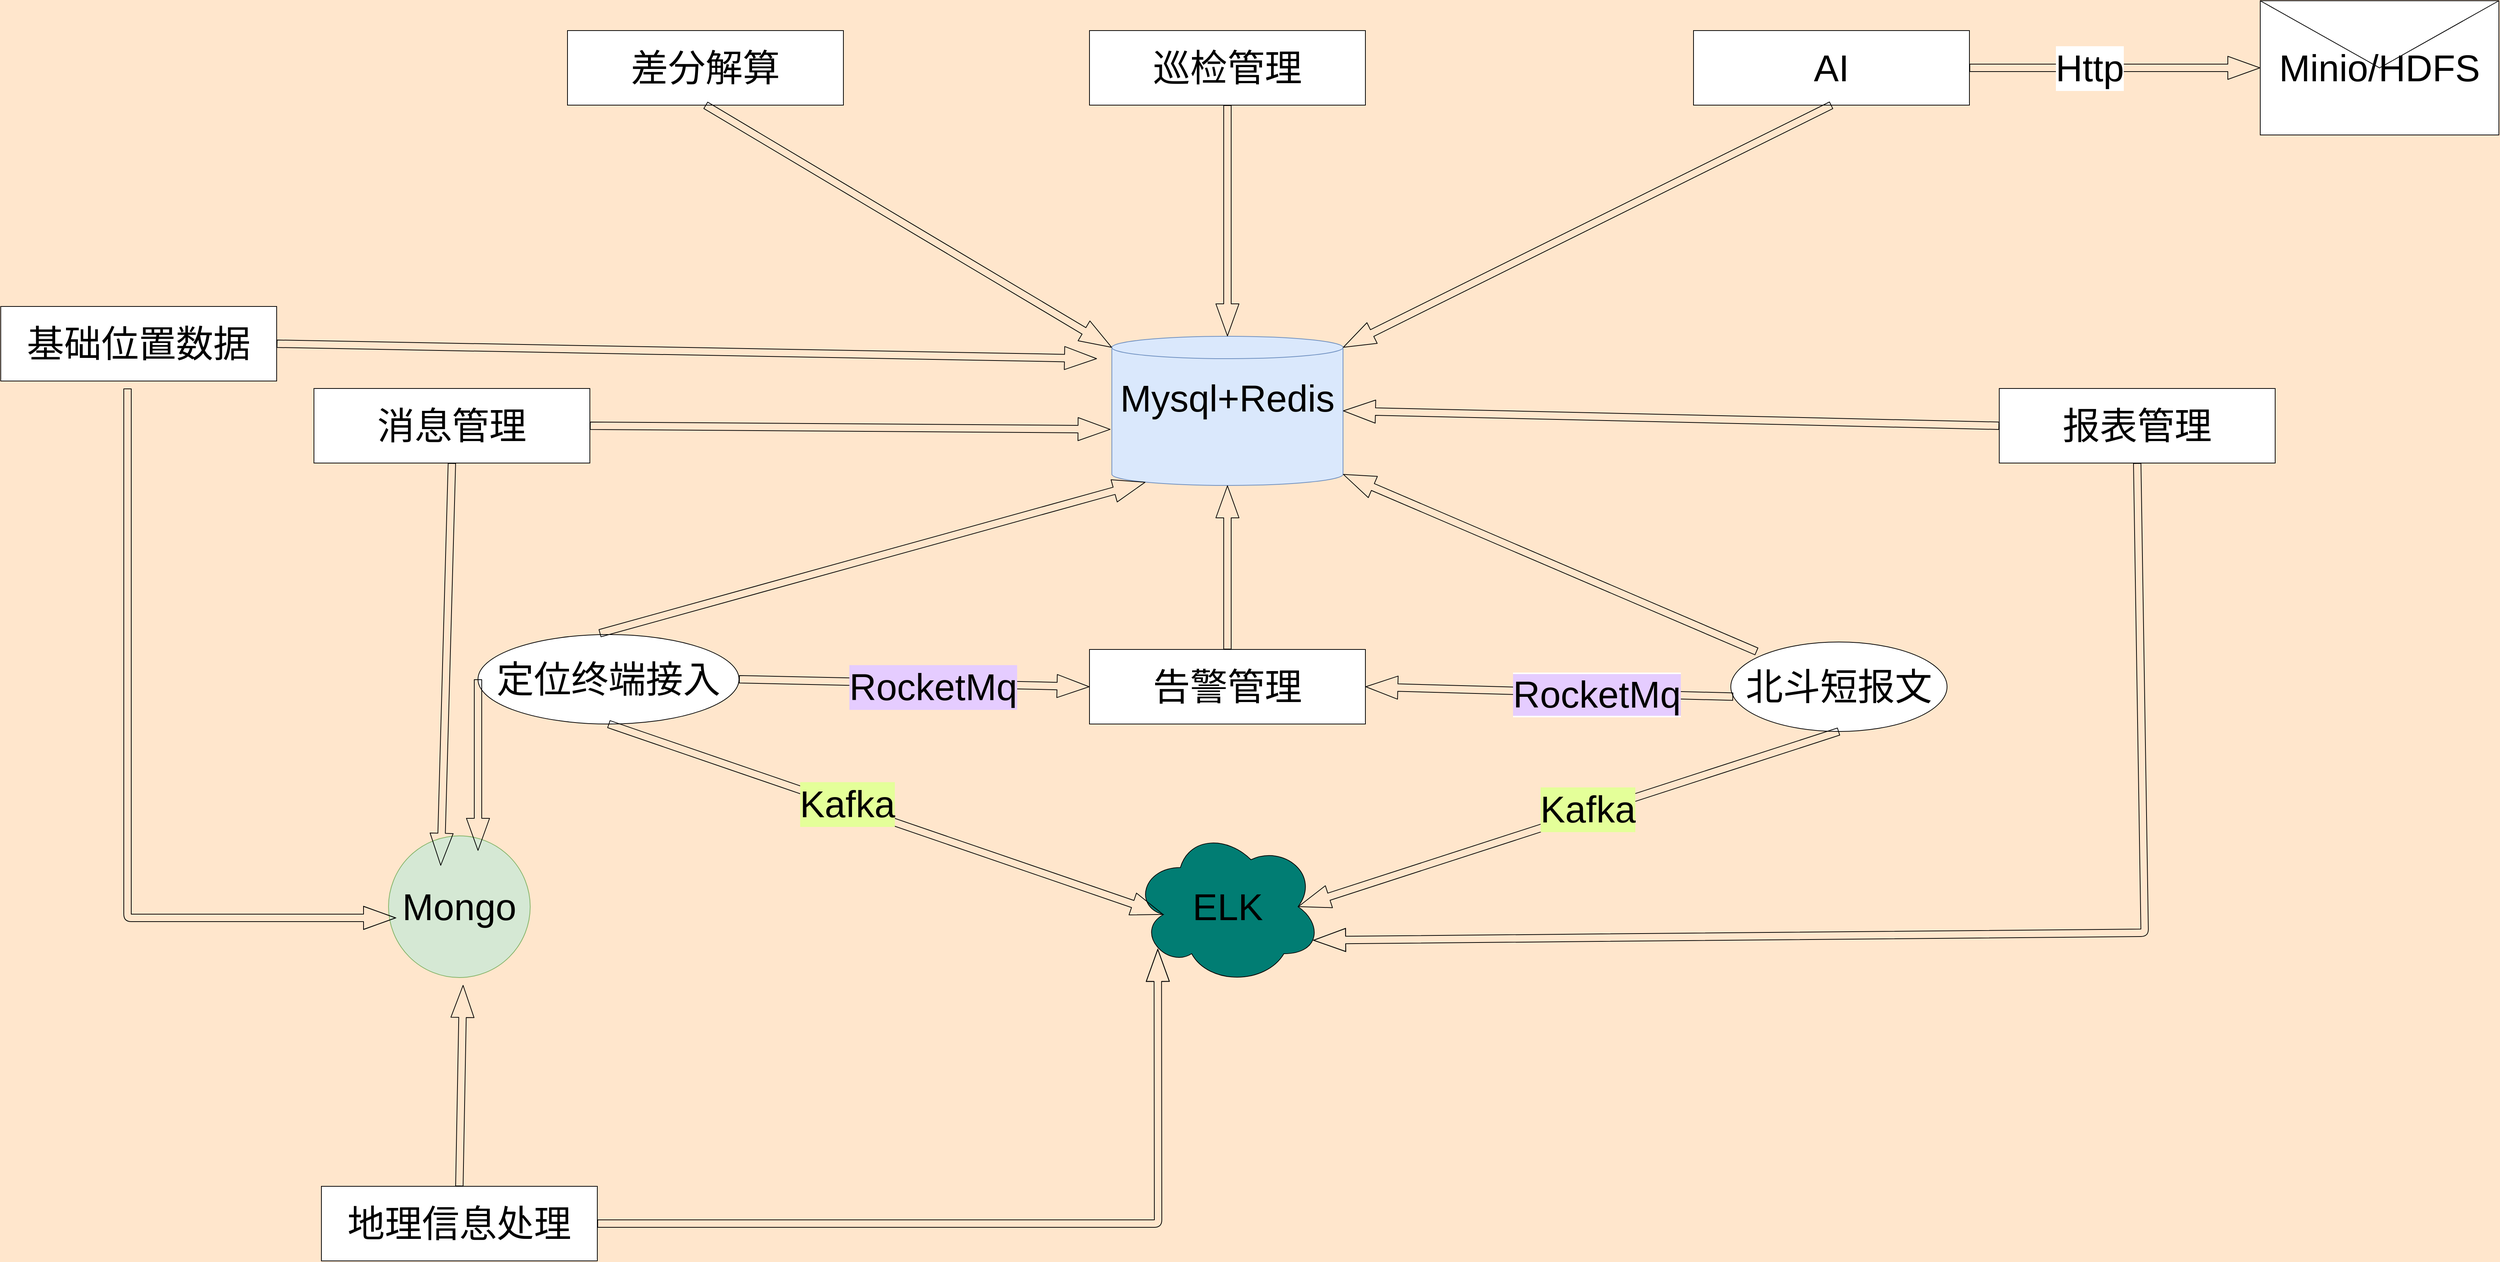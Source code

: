 <mxfile version="15.3.3" type="github">
  <diagram name="Page-1" id="74b105a0-9070-1c63-61bc-23e55f88626e">
    <mxGraphModel dx="2486" dy="1611" grid="1" gridSize="10" guides="1" tooltips="1" connect="1" arrows="1" fold="1" page="1" pageScale="1.5" pageWidth="1169" pageHeight="826" background="#FFE6CC" math="0" shadow="0">
      <root>
        <object label="" id="0">
          <mxCell style=";html=1;" />
        </object>
        <mxCell id="1" style=";html=1;" parent="0" />
        <mxCell id="-odrb-ukide1JnQ3F3Fc-18" value="Mongo" style="ellipse;whiteSpace=wrap;html=1;aspect=fixed;hachureGap=4;pointerEvents=0;fontSize=50;fillColor=#d5e8d4;strokeColor=#82b366;" parent="1" vertex="1">
          <mxGeometry x="520" y="1120" width="190" height="190" as="geometry" />
        </mxCell>
        <mxCell id="-odrb-ukide1JnQ3F3Fc-19" value="&lt;div&gt;Mysql+Redis&lt;/div&gt;&lt;div&gt;&lt;br&gt;&lt;/div&gt;" style="shape=cylinder3;whiteSpace=wrap;html=1;boundedLbl=1;backgroundOutline=1;size=15;hachureGap=4;pointerEvents=0;fontSize=50;fillColor=#dae8fc;strokeColor=#6c8ebf;" parent="1" vertex="1">
          <mxGeometry x="1490" y="450" width="310" height="200" as="geometry" />
        </mxCell>
        <mxCell id="-odrb-ukide1JnQ3F3Fc-20" value="ELK" style="ellipse;shape=cloud;whiteSpace=wrap;html=1;hachureGap=4;pointerEvents=0;fontSize=50;fillColor=#017D73;" parent="1" vertex="1">
          <mxGeometry x="1518.75" y="1110" width="252.5" height="210" as="geometry" />
        </mxCell>
        <mxCell id="-odrb-ukide1JnQ3F3Fc-21" value="北斗短报文" style="ellipse;whiteSpace=wrap;html=1;hachureGap=4;pointerEvents=0;fontSize=50;" parent="1" vertex="1">
          <mxGeometry x="2320" y="860" width="290" height="120" as="geometry" />
        </mxCell>
        <mxCell id="-odrb-ukide1JnQ3F3Fc-23" value="定位终端接入" style="ellipse;whiteSpace=wrap;html=1;hachureGap=4;pointerEvents=0;fontSize=50;" parent="1" vertex="1">
          <mxGeometry x="640" y="850" width="350" height="120" as="geometry" />
        </mxCell>
        <mxCell id="-odrb-ukide1JnQ3F3Fc-24" value="基础位置数据" style="rounded=0;whiteSpace=wrap;html=1;hachureGap=4;pointerEvents=0;fontSize=50;" parent="1" vertex="1">
          <mxGeometry y="410" width="370" height="100" as="geometry" />
        </mxCell>
        <mxCell id="-odrb-ukide1JnQ3F3Fc-25" value="地理信息处理" style="rounded=0;whiteSpace=wrap;html=1;hachureGap=4;pointerEvents=0;fontSize=50;" parent="1" vertex="1">
          <mxGeometry x="430" y="1590" width="370" height="100" as="geometry" />
        </mxCell>
        <mxCell id="-odrb-ukide1JnQ3F3Fc-26" value="AI" style="rounded=0;whiteSpace=wrap;html=1;hachureGap=4;pointerEvents=0;fontSize=50;" parent="1" vertex="1">
          <mxGeometry x="2270" y="40" width="370" height="100" as="geometry" />
        </mxCell>
        <mxCell id="ung2XODRLptMY6OBBrYz-2" value="Minio/HDFS" style="shape=message;html=1;whiteSpace=wrap;html=1;outlineConnect=0;hachureGap=4;pointerEvents=0;fontSize=50;" parent="1" vertex="1">
          <mxGeometry x="3030" width="320" height="180" as="geometry" />
        </mxCell>
        <mxCell id="ung2XODRLptMY6OBBrYz-11" value="" style="shape=flexArrow;endArrow=classic;html=1;fontSize=50;startSize=14;endSize=14;sourcePerimeterSpacing=8;targetPerimeterSpacing=8;entryX=0.16;entryY=0.55;entryDx=0;entryDy=0;entryPerimeter=0;exitX=0.5;exitY=1;exitDx=0;exitDy=0;" parent="1" source="-odrb-ukide1JnQ3F3Fc-23" target="-odrb-ukide1JnQ3F3Fc-20" edge="1">
          <mxGeometry width="50" height="50" relative="1" as="geometry">
            <mxPoint x="1090" y="1060" as="sourcePoint" />
            <mxPoint x="520" y="1430" as="targetPoint" />
          </mxGeometry>
        </mxCell>
        <mxCell id="ung2XODRLptMY6OBBrYz-13" value="Kafka" style="edgeLabel;html=1;align=center;verticalAlign=middle;resizable=0;points=[];fontSize=50;labelBackgroundColor=#E4FF99;" parent="ung2XODRLptMY6OBBrYz-11" vertex="1" connectable="0">
          <mxGeometry x="-0.145" y="3" relative="1" as="geometry">
            <mxPoint x="1" as="offset" />
          </mxGeometry>
        </mxCell>
        <mxCell id="ung2XODRLptMY6OBBrYz-15" value="" style="shape=flexArrow;endArrow=classic;html=1;fontSize=50;startSize=14;endSize=14;sourcePerimeterSpacing=8;targetPerimeterSpacing=8;exitX=1;exitY=0.5;exitDx=0;exitDy=0;entryX=0;entryY=0.5;entryDx=0;entryDy=0;" parent="1" source="-odrb-ukide1JnQ3F3Fc-26" target="ung2XODRLptMY6OBBrYz-2" edge="1">
          <mxGeometry width="50" height="50" relative="1" as="geometry">
            <mxPoint x="3040" y="470" as="sourcePoint" />
            <mxPoint x="3090" y="420" as="targetPoint" />
          </mxGeometry>
        </mxCell>
        <mxCell id="ung2XODRLptMY6OBBrYz-51" value="&lt;div&gt;Http&lt;/div&gt;" style="edgeLabel;html=1;align=center;verticalAlign=middle;resizable=0;points=[];fontSize=50;" parent="ung2XODRLptMY6OBBrYz-15" vertex="1" connectable="0">
          <mxGeometry x="-0.182" relative="1" as="geometry">
            <mxPoint x="1" as="offset" />
          </mxGeometry>
        </mxCell>
        <mxCell id="ung2XODRLptMY6OBBrYz-17" value="" style="shape=flexArrow;endArrow=classic;html=1;fontSize=50;startSize=14;endSize=14;sourcePerimeterSpacing=8;targetPerimeterSpacing=8;entryX=0.13;entryY=0.77;entryDx=0;entryDy=0;entryPerimeter=0;exitX=1;exitY=0.5;exitDx=0;exitDy=0;" parent="1" source="-odrb-ukide1JnQ3F3Fc-25" target="-odrb-ukide1JnQ3F3Fc-20" edge="1">
          <mxGeometry width="50" height="50" relative="1" as="geometry">
            <mxPoint x="870" y="1650" as="sourcePoint" />
            <mxPoint x="1780" y="450" as="targetPoint" />
            <Array as="points">
              <mxPoint x="1552" y="1640" />
            </Array>
          </mxGeometry>
        </mxCell>
        <mxCell id="ung2XODRLptMY6OBBrYz-18" value="" style="shape=flexArrow;endArrow=classic;html=1;fontSize=50;startSize=14;endSize=14;sourcePerimeterSpacing=8;targetPerimeterSpacing=8;exitX=0.466;exitY=-0.014;exitDx=0;exitDy=0;exitPerimeter=0;entryX=0.145;entryY=1;entryDx=0;entryDy=-4.35;entryPerimeter=0;" parent="1" source="-odrb-ukide1JnQ3F3Fc-23" target="-odrb-ukide1JnQ3F3Fc-19" edge="1">
          <mxGeometry width="50" height="50" relative="1" as="geometry">
            <mxPoint x="1630" y="670" as="sourcePoint" />
            <mxPoint x="1560" y="740" as="targetPoint" />
          </mxGeometry>
        </mxCell>
        <mxCell id="ung2XODRLptMY6OBBrYz-19" value="" style="shape=flexArrow;endArrow=classic;html=1;fontSize=50;startSize=14;endSize=14;sourcePerimeterSpacing=8;targetPerimeterSpacing=8;entryX=1;entryY=1;entryDx=0;entryDy=-15;entryPerimeter=0;" parent="1" source="-odrb-ukide1JnQ3F3Fc-21" target="-odrb-ukide1JnQ3F3Fc-19" edge="1">
          <mxGeometry width="50" height="50" relative="1" as="geometry">
            <mxPoint x="1085.14" y="928.32" as="sourcePoint" />
            <mxPoint x="1575" y="660" as="targetPoint" />
          </mxGeometry>
        </mxCell>
        <mxCell id="ung2XODRLptMY6OBBrYz-20" value="" style="shape=flexArrow;endArrow=classic;html=1;fontSize=50;startSize=14;endSize=14;sourcePerimeterSpacing=8;targetPerimeterSpacing=8;exitX=1;exitY=0.5;exitDx=0;exitDy=0;entryX=-0.006;entryY=0.624;entryDx=0;entryDy=0;entryPerimeter=0;" parent="1" source="ung2XODRLptMY6OBBrYz-28" target="-odrb-ukide1JnQ3F3Fc-19" edge="1">
          <mxGeometry width="50" height="50" relative="1" as="geometry">
            <mxPoint x="1630" y="630" as="sourcePoint" />
            <mxPoint x="1680" y="580" as="targetPoint" />
          </mxGeometry>
        </mxCell>
        <mxCell id="ung2XODRLptMY6OBBrYz-25" value="告警管理" style="rounded=0;whiteSpace=wrap;html=1;hachureGap=4;pointerEvents=0;fontSize=50;" parent="1" vertex="1">
          <mxGeometry x="1460" y="870" width="370" height="100" as="geometry" />
        </mxCell>
        <mxCell id="ung2XODRLptMY6OBBrYz-26" value="巡检管理" style="rounded=0;whiteSpace=wrap;html=1;hachureGap=4;pointerEvents=0;fontSize=50;" parent="1" vertex="1">
          <mxGeometry x="1460" y="40" width="370" height="100" as="geometry" />
        </mxCell>
        <mxCell id="ung2XODRLptMY6OBBrYz-27" value="报表管理" style="rounded=0;whiteSpace=wrap;html=1;hachureGap=4;pointerEvents=0;fontSize=50;" parent="1" vertex="1">
          <mxGeometry x="2680" y="520" width="370" height="100" as="geometry" />
        </mxCell>
        <mxCell id="ung2XODRLptMY6OBBrYz-28" value="消息管理" style="rounded=0;whiteSpace=wrap;html=1;hachureGap=4;pointerEvents=0;fontSize=50;" parent="1" vertex="1">
          <mxGeometry x="420" y="520" width="370" height="100" as="geometry" />
        </mxCell>
        <mxCell id="ung2XODRLptMY6OBBrYz-29" value="" style="shape=flexArrow;endArrow=classic;html=1;fontSize=50;startSize=14;endSize=14;sourcePerimeterSpacing=8;targetPerimeterSpacing=8;exitX=1;exitY=0.5;exitDx=0;exitDy=0;entryX=0;entryY=0.5;entryDx=0;entryDy=0;" parent="1" source="-odrb-ukide1JnQ3F3Fc-23" target="ung2XODRLptMY6OBBrYz-25" edge="1">
          <mxGeometry width="50" height="50" relative="1" as="geometry">
            <mxPoint x="1160" y="1280" as="sourcePoint" />
            <mxPoint x="1210" y="1230" as="targetPoint" />
          </mxGeometry>
        </mxCell>
        <mxCell id="ung2XODRLptMY6OBBrYz-32" value="RocketMq" style="edgeLabel;html=1;align=center;verticalAlign=middle;resizable=0;points=[];fontSize=50;labelBackgroundColor=#E5CCFF;" parent="ung2XODRLptMY6OBBrYz-29" vertex="1" connectable="0">
          <mxGeometry x="0.099" y="-4" relative="1" as="geometry">
            <mxPoint x="1" as="offset" />
          </mxGeometry>
        </mxCell>
        <mxCell id="ung2XODRLptMY6OBBrYz-30" value="" style="shape=flexArrow;endArrow=classic;html=1;fontSize=50;startSize=14;endSize=14;sourcePerimeterSpacing=8;targetPerimeterSpacing=8;entryX=1;entryY=0.5;entryDx=0;entryDy=0;exitX=0.011;exitY=0.611;exitDx=0;exitDy=0;exitPerimeter=0;" parent="1" source="-odrb-ukide1JnQ3F3Fc-21" target="ung2XODRLptMY6OBBrYz-25" edge="1">
          <mxGeometry width="50" height="50" relative="1" as="geometry">
            <mxPoint x="1700" y="1030" as="sourcePoint" />
            <mxPoint x="2100" y="1240" as="targetPoint" />
          </mxGeometry>
        </mxCell>
        <mxCell id="ung2XODRLptMY6OBBrYz-31" value="&lt;span style=&quot;background-color: rgb(229 , 204 , 255)&quot;&gt;RocketMq&lt;/span&gt;" style="edgeLabel;html=1;align=center;verticalAlign=middle;resizable=0;points=[];fontSize=50;" parent="ung2XODRLptMY6OBBrYz-30" vertex="1" connectable="0">
          <mxGeometry x="-0.262" y="1" relative="1" as="geometry">
            <mxPoint x="-1" as="offset" />
          </mxGeometry>
        </mxCell>
        <mxCell id="ung2XODRLptMY6OBBrYz-34" value="" style="shape=flexArrow;endArrow=classic;html=1;fontSize=50;startSize=14;endSize=14;sourcePerimeterSpacing=8;targetPerimeterSpacing=8;exitX=0.5;exitY=1;exitDx=0;exitDy=0;entryX=0.875;entryY=0.5;entryDx=0;entryDy=0;entryPerimeter=0;" parent="1" source="-odrb-ukide1JnQ3F3Fc-21" target="-odrb-ukide1JnQ3F3Fc-20" edge="1">
          <mxGeometry width="50" height="50" relative="1" as="geometry">
            <mxPoint x="1820" y="990" as="sourcePoint" />
            <mxPoint x="1730" y="940" as="targetPoint" />
          </mxGeometry>
        </mxCell>
        <mxCell id="ung2XODRLptMY6OBBrYz-49" value="Kafka" style="edgeLabel;html=1;align=center;verticalAlign=middle;resizable=0;points=[];fontSize=50;labelBackgroundColor=#E4FF99;" parent="ung2XODRLptMY6OBBrYz-34" vertex="1" connectable="0">
          <mxGeometry x="-0.076" y="-6" relative="1" as="geometry">
            <mxPoint x="-1" y="1" as="offset" />
          </mxGeometry>
        </mxCell>
        <mxCell id="ung2XODRLptMY6OBBrYz-36" value="" style="shape=flexArrow;endArrow=classic;html=1;fontSize=50;startSize=14;endSize=14;sourcePerimeterSpacing=8;targetPerimeterSpacing=8;exitX=0.5;exitY=1;exitDx=0;exitDy=0;entryX=1;entryY=0;entryDx=0;entryDy=15;entryPerimeter=0;" parent="1" source="-odrb-ukide1JnQ3F3Fc-26" target="-odrb-ukide1JnQ3F3Fc-19" edge="1">
          <mxGeometry width="50" height="50" relative="1" as="geometry">
            <mxPoint x="2040" y="530" as="sourcePoint" />
            <mxPoint x="2090" y="480" as="targetPoint" />
          </mxGeometry>
        </mxCell>
        <mxCell id="ung2XODRLptMY6OBBrYz-38" value="" style="shape=flexArrow;endArrow=classic;html=1;fontSize=50;startSize=14;endSize=14;sourcePerimeterSpacing=8;targetPerimeterSpacing=8;entryX=0.5;entryY=1;entryDx=0;entryDy=0;entryPerimeter=0;exitX=0.5;exitY=0;exitDx=0;exitDy=0;" parent="1" source="ung2XODRLptMY6OBBrYz-25" target="-odrb-ukide1JnQ3F3Fc-19" edge="1">
          <mxGeometry width="50" height="50" relative="1" as="geometry">
            <mxPoint x="1630" y="840" as="sourcePoint" />
            <mxPoint x="1680" y="790" as="targetPoint" />
          </mxGeometry>
        </mxCell>
        <mxCell id="ung2XODRLptMY6OBBrYz-39" value="" style="shape=flexArrow;endArrow=classic;html=1;fontSize=50;startSize=14;endSize=14;sourcePerimeterSpacing=8;targetPerimeterSpacing=8;exitX=1;exitY=0.5;exitDx=0;exitDy=0;" parent="1" source="-odrb-ukide1JnQ3F3Fc-24" edge="1">
          <mxGeometry width="50" height="50" relative="1" as="geometry">
            <mxPoint x="810" y="390" as="sourcePoint" />
            <mxPoint x="1470" y="480" as="targetPoint" />
          </mxGeometry>
        </mxCell>
        <mxCell id="ung2XODRLptMY6OBBrYz-40" value="" style="shape=flexArrow;endArrow=classic;html=1;fontSize=50;startSize=14;endSize=14;sourcePerimeterSpacing=8;targetPerimeterSpacing=8;entryX=1;entryY=0.5;entryDx=0;entryDy=0;entryPerimeter=0;exitX=0;exitY=0.5;exitDx=0;exitDy=0;" parent="1" source="ung2XODRLptMY6OBBrYz-27" target="-odrb-ukide1JnQ3F3Fc-19" edge="1">
          <mxGeometry width="50" height="50" relative="1" as="geometry">
            <mxPoint x="1570" y="870" as="sourcePoint" />
            <mxPoint x="1620" y="820" as="targetPoint" />
          </mxGeometry>
        </mxCell>
        <mxCell id="ung2XODRLptMY6OBBrYz-41" value="" style="shape=flexArrow;endArrow=classic;html=1;fontSize=50;startSize=14;endSize=14;sourcePerimeterSpacing=8;targetPerimeterSpacing=8;exitX=0;exitY=0.5;exitDx=0;exitDy=0;" parent="1" source="-odrb-ukide1JnQ3F3Fc-23" edge="1">
          <mxGeometry width="50" height="50" relative="1" as="geometry">
            <mxPoint x="700" y="830" as="sourcePoint" />
            <mxPoint x="640" y="1140" as="targetPoint" />
          </mxGeometry>
        </mxCell>
        <mxCell id="ung2XODRLptMY6OBBrYz-42" value="" style="shape=flexArrow;endArrow=classic;html=1;fontSize=50;startSize=14;endSize=14;sourcePerimeterSpacing=8;targetPerimeterSpacing=8;exitX=0.5;exitY=1;exitDx=0;exitDy=0;entryX=0.5;entryY=0;entryDx=0;entryDy=0;entryPerimeter=0;" parent="1" source="ung2XODRLptMY6OBBrYz-26" target="-odrb-ukide1JnQ3F3Fc-19" edge="1">
          <mxGeometry width="50" height="50" relative="1" as="geometry">
            <mxPoint x="1020" y="990" as="sourcePoint" />
            <mxPoint x="1430" y="750" as="targetPoint" />
          </mxGeometry>
        </mxCell>
        <mxCell id="ung2XODRLptMY6OBBrYz-43" value="" style="shape=flexArrow;endArrow=classic;html=1;fontSize=50;startSize=14;endSize=14;sourcePerimeterSpacing=8;targetPerimeterSpacing=8;exitX=0.5;exitY=1;exitDx=0;exitDy=0;" parent="1" source="ung2XODRLptMY6OBBrYz-27" edge="1">
          <mxGeometry width="50" height="50" relative="1" as="geometry">
            <mxPoint x="1980" y="670" as="sourcePoint" />
            <mxPoint x="1760" y="1260" as="targetPoint" />
            <Array as="points">
              <mxPoint x="2875" y="1250" />
            </Array>
          </mxGeometry>
        </mxCell>
        <mxCell id="ung2XODRLptMY6OBBrYz-45" value="" style="shape=flexArrow;endArrow=classic;html=1;fontSize=50;startSize=14;endSize=14;sourcePerimeterSpacing=8;targetPerimeterSpacing=8;" parent="1" edge="1">
          <mxGeometry width="50" height="50" relative="1" as="geometry">
            <mxPoint x="170" y="520" as="sourcePoint" />
            <mxPoint x="530" y="1230" as="targetPoint" />
            <Array as="points">
              <mxPoint x="170" y="1230" />
            </Array>
          </mxGeometry>
        </mxCell>
        <mxCell id="ung2XODRLptMY6OBBrYz-46" value="" style="shape=flexArrow;endArrow=classic;html=1;fontSize=50;startSize=14;endSize=14;sourcePerimeterSpacing=8;targetPerimeterSpacing=8;exitX=0.5;exitY=0;exitDx=0;exitDy=0;" parent="1" source="-odrb-ukide1JnQ3F3Fc-25" edge="1">
          <mxGeometry width="50" height="50" relative="1" as="geometry">
            <mxPoint x="680" y="1610" as="sourcePoint" />
            <mxPoint x="620" y="1320" as="targetPoint" />
          </mxGeometry>
        </mxCell>
        <mxCell id="YXJkzjbEZRyC6U9yhYYv-1" value="" style="shape=flexArrow;endArrow=classic;html=1;startSize=14;endSize=14;sourcePerimeterSpacing=8;targetPerimeterSpacing=8;exitX=0.5;exitY=1;exitDx=0;exitDy=0;" edge="1" parent="1" source="ung2XODRLptMY6OBBrYz-28">
          <mxGeometry width="50" height="50" relative="1" as="geometry">
            <mxPoint x="930" y="1310" as="sourcePoint" />
            <mxPoint x="590" y="1160" as="targetPoint" />
          </mxGeometry>
        </mxCell>
        <mxCell id="YXJkzjbEZRyC6U9yhYYv-2" value="差分解算" style="rounded=0;whiteSpace=wrap;html=1;hachureGap=4;pointerEvents=0;fontSize=50;" vertex="1" parent="1">
          <mxGeometry x="760" y="40" width="370" height="100" as="geometry" />
        </mxCell>
        <mxCell id="YXJkzjbEZRyC6U9yhYYv-3" value="" style="shape=flexArrow;endArrow=classic;html=1;startSize=14;endSize=14;sourcePerimeterSpacing=8;targetPerimeterSpacing=8;exitX=0.5;exitY=1;exitDx=0;exitDy=0;entryX=0;entryY=0;entryDx=0;entryDy=15;entryPerimeter=0;" edge="1" parent="1" source="YXJkzjbEZRyC6U9yhYYv-2" target="-odrb-ukide1JnQ3F3Fc-19">
          <mxGeometry width="50" height="50" relative="1" as="geometry">
            <mxPoint x="1150" y="320" as="sourcePoint" />
            <mxPoint x="1200" y="270" as="targetPoint" />
          </mxGeometry>
        </mxCell>
      </root>
    </mxGraphModel>
  </diagram>
</mxfile>
